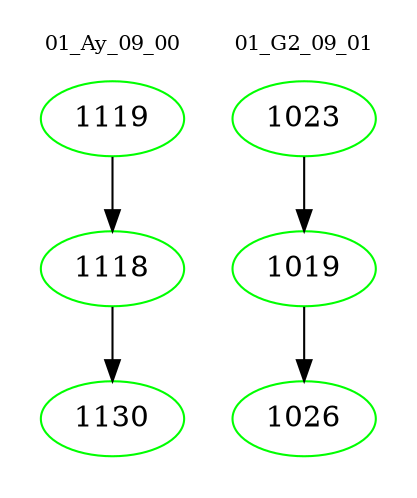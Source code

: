 digraph{
subgraph cluster_0 {
color = white
label = "01_Ay_09_00";
fontsize=10;
T0_1119 [label="1119", color="green"]
T0_1119 -> T0_1118 [color="black"]
T0_1118 [label="1118", color="green"]
T0_1118 -> T0_1130 [color="black"]
T0_1130 [label="1130", color="green"]
}
subgraph cluster_1 {
color = white
label = "01_G2_09_01";
fontsize=10;
T1_1023 [label="1023", color="green"]
T1_1023 -> T1_1019 [color="black"]
T1_1019 [label="1019", color="green"]
T1_1019 -> T1_1026 [color="black"]
T1_1026 [label="1026", color="green"]
}
}
